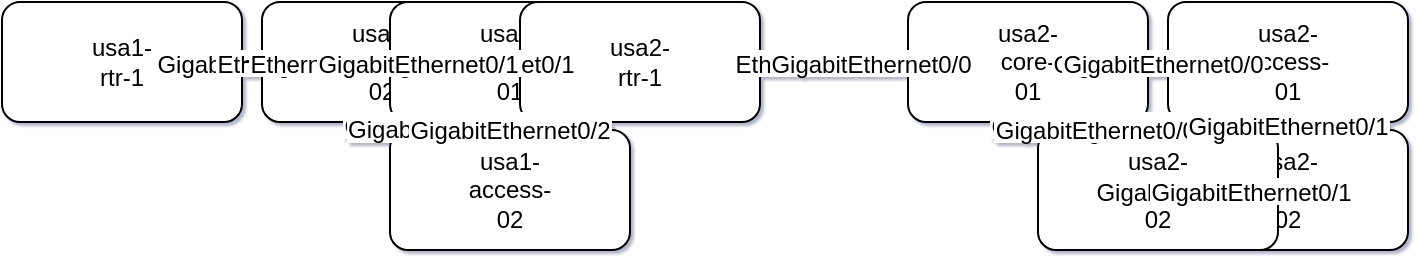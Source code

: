 <?xml version='1.0' encoding='utf-8'?>
<mxfile type="device" compressed="false">
    <diagram id="Page-1" name="Page-1">
      <mxGraphModel dx="4000" dy="4000" grid="1" gridSize="10" guides="1" tooltips="1" connect="1" arrows="1" fold="1" page="1" pageScale="1" pageWidth="827" pageHeight="1169" math="0" shadow="1">
        <root>
          <mxCell id="0" />   
          <mxCell id="1" parent="0" style="organic=1;organicSpacing=400;animate=0;neighborSpacing=400;nodeSpacing=400;parallelEdgeSpacing=100;interRankCellSpacing=150;interHierarchySpacing=100;fineTuning=1" />
        <object id="usa1-rtr-1" label="usa1-rtr-1">
      <mxCell style="rounded=1;whiteSpace=wrap;html=1;spacing=200;spacingTop=100;spacingBottom=100" vertex="1" parent="1">
          <mxGeometry x="777" y="400" width="120" height="60" as="geometry" />
      </mxCell>
    </object><object id="usa1-core-02" label="usa1-core-02">
      <mxCell style="rounded=1;whiteSpace=wrap;html=1;spacing=200;spacingTop=100;spacingBottom=100" vertex="1" parent="1">
          <mxGeometry x="907" y="400" width="120" height="60" as="geometry" />
      </mxCell>
    </object><object id="usa1-core-01" label="usa1-core-01">
      <mxCell style="rounded=1;whiteSpace=wrap;html=1;spacing=200;spacingTop=100;spacingBottom=100" vertex="1" parent="1">
          <mxGeometry x="971" y="400" width="120" height="60" as="geometry" />
      </mxCell>
    </object><object id="usa2-rtr-1" label="usa2-rtr-1">
      <mxCell style="rounded=1;whiteSpace=wrap;html=1;spacing=200;spacingTop=100;spacingBottom=100" vertex="1" parent="1">
          <mxGeometry x="1036" y="400" width="120" height="60" as="geometry" />
      </mxCell>
    </object><object id="usa1-access-02" label="usa1-access-02">
      <mxCell style="rounded=1;whiteSpace=wrap;html=1;spacing=200;spacingTop=100;spacingBottom=100" vertex="1" parent="1">
          <mxGeometry x="971" y="464" width="120" height="60" as="geometry" />
      </mxCell>
    </object><object id="usa2-core-01" label="usa2-core-01">
      <mxCell style="rounded=1;whiteSpace=wrap;html=1;spacing=200;spacingTop=100;spacingBottom=100" vertex="1" parent="1">
          <mxGeometry x="1230" y="400" width="120" height="60" as="geometry" />
      </mxCell>
    </object><object id="usa2-core-02" label="usa2-core-02">
      <mxCell style="rounded=1;whiteSpace=wrap;html=1;spacing=200;spacingTop=100;spacingBottom=100" vertex="1" parent="1">
          <mxGeometry x="1360" y="464" width="120" height="60" as="geometry" />
      </mxCell>
    </object><object id="usa2-access-02" label="usa2-access-02">
      <mxCell style="rounded=1;whiteSpace=wrap;html=1;spacing=200;spacingTop=100;spacingBottom=100" vertex="1" parent="1">
          <mxGeometry x="1295" y="464" width="120" height="60" as="geometry" />
      </mxCell>
    </object><object id="usa2-access-01" label="usa2-access-01">
      <mxCell style="rounded=1;whiteSpace=wrap;html=1;spacing=200;spacingTop=100;spacingBottom=100" vertex="1" parent="1">
          <mxGeometry x="1360" y="400" width="120" height="60" as="geometry" />
      </mxCell>
    </object><mxCell id="1e6eff4d313efe3f1a580b22188afb8f-src" value="Ethernet1/2" style="labelBackgroundColor=#ffffff;;" vertex="1" connectable="0" parent="1e6eff4d313efe3f1a580b22188afb8f">
      <mxGeometry x="-0.5" relative="1" as="geometry">
        <mxPoint as="offset" />
      </mxGeometry>
    </mxCell><mxCell id="1e6eff4d313efe3f1a580b22188afb8f-trgt" value="GigabitEthernet0/0" style="labelBackgroundColor=#ffffff;;" vertex="1" connectable="0" parent="1e6eff4d313efe3f1a580b22188afb8f">
      <mxGeometry x="0.5" relative="-1" as="geometry">
        <mxPoint as="offset" />
      </mxGeometry>
    </mxCell><object id="1e6eff4d313efe3f1a580b22188afb8f" label="" src_label="Ethernet1/2" trgt_label="GigabitEthernet0/0" source="usa1-rtr-1" target="usa1-core-02">
      <mxCell style="endArrow=none;strokeWidth=1;html=1;rounded=0;jumpStyle=none" edge="1" parent="1" source="usa1-rtr-1" target="usa1-core-02">
          <mxGeometry relative="1" as="geometry" />
      </mxCell>
    </object><mxCell id="955916b2acb12858fe7bfd3847b2b75b-src" value="Ethernet2/0" style="labelBackgroundColor=#ffffff;;" vertex="1" connectable="0" parent="955916b2acb12858fe7bfd3847b2b75b">
      <mxGeometry x="-0.5" relative="1" as="geometry">
        <mxPoint as="offset" />
      </mxGeometry>
    </mxCell><mxCell id="955916b2acb12858fe7bfd3847b2b75b-trgt" value="GigabitEthernet0/0" style="labelBackgroundColor=#ffffff;;" vertex="1" connectable="0" parent="955916b2acb12858fe7bfd3847b2b75b">
      <mxGeometry x="0.5" relative="-1" as="geometry">
        <mxPoint as="offset" />
      </mxGeometry>
    </mxCell><object id="955916b2acb12858fe7bfd3847b2b75b" label="" src_label="Ethernet2/0" trgt_label="GigabitEthernet0/0" source="usa1-rtr-1" target="usa1-core-01">
      <mxCell style="endArrow=none;strokeWidth=1;html=1;rounded=0;jumpStyle=none" edge="1" parent="1" source="usa1-rtr-1" target="usa1-core-01">
          <mxGeometry relative="1" as="geometry" />
      </mxCell>
    </object><mxCell id="34cca8c1364a9ca6bc73777175578299-src" value="Ethernet1/1" style="labelBackgroundColor=#ffffff;;" vertex="1" connectable="0" parent="34cca8c1364a9ca6bc73777175578299">
      <mxGeometry x="-0.5" relative="1" as="geometry">
        <mxPoint as="offset" />
      </mxGeometry>
    </mxCell><mxCell id="34cca8c1364a9ca6bc73777175578299-trgt" value="Ethernet1/1" style="labelBackgroundColor=#ffffff;;" vertex="1" connectable="0" parent="34cca8c1364a9ca6bc73777175578299">
      <mxGeometry x="0.5" relative="-1" as="geometry">
        <mxPoint as="offset" />
      </mxGeometry>
    </mxCell><object id="34cca8c1364a9ca6bc73777175578299" label="" src_label="Ethernet1/1" trgt_label="Ethernet1/1" source="usa1-rtr-1" target="usa2-rtr-1">
      <mxCell style="endArrow=none;strokeWidth=1;html=1;rounded=0;jumpStyle=none" edge="1" parent="1" source="usa1-rtr-1" target="usa2-rtr-1">
          <mxGeometry relative="1" as="geometry" />
      </mxCell>
    </object><mxCell id="89c3e1e1c2533ee066c22c265808adcd-src" value="Ethernet1/0" style="labelBackgroundColor=#ffffff;;" vertex="1" connectable="0" parent="89c3e1e1c2533ee066c22c265808adcd">
      <mxGeometry x="-0.5" relative="1" as="geometry">
        <mxPoint as="offset" />
      </mxGeometry>
    </mxCell><mxCell id="89c3e1e1c2533ee066c22c265808adcd-trgt" value="Ethernet1/0" style="labelBackgroundColor=#ffffff;;" vertex="1" connectable="0" parent="89c3e1e1c2533ee066c22c265808adcd">
      <mxGeometry x="0.5" relative="-1" as="geometry">
        <mxPoint as="offset" />
      </mxGeometry>
    </mxCell><object id="89c3e1e1c2533ee066c22c265808adcd" label="" src_label="Ethernet1/0" trgt_label="Ethernet1/0" source="usa1-rtr-1" target="usa2-rtr-1">
      <mxCell style="endArrow=none;strokeWidth=1;html=1;rounded=0;jumpStyle=none" edge="1" parent="1" source="usa1-rtr-1" target="usa2-rtr-1">
          <mxGeometry relative="1" as="geometry" />
      </mxCell>
    </object><mxCell id="a3058f44f80790b84903f5c8bcc3cae5-src" value="GigabitEthernet0/1" style="labelBackgroundColor=#ffffff;;" vertex="1" connectable="0" parent="a3058f44f80790b84903f5c8bcc3cae5">
      <mxGeometry x="-0.5" relative="1" as="geometry">
        <mxPoint as="offset" />
      </mxGeometry>
    </mxCell><mxCell id="a3058f44f80790b84903f5c8bcc3cae5-trgt" value="GigabitEthernet0/1" style="labelBackgroundColor=#ffffff;;" vertex="1" connectable="0" parent="a3058f44f80790b84903f5c8bcc3cae5">
      <mxGeometry x="0.5" relative="-1" as="geometry">
        <mxPoint as="offset" />
      </mxGeometry>
    </mxCell><object id="a3058f44f80790b84903f5c8bcc3cae5" label="" src_label="GigabitEthernet0/1" trgt_label="GigabitEthernet0/1" source="usa1-core-02" target="usa1-core-01">
      <mxCell style="endArrow=none;strokeWidth=1;html=1;rounded=0;jumpStyle=none" edge="1" parent="1" source="usa1-core-02" target="usa1-core-01">
          <mxGeometry relative="1" as="geometry" />
      </mxCell>
    </object><mxCell id="a376e61307fcd95261149c2f4e7298e9-src" value="GigabitEthernet0/2" style="labelBackgroundColor=#ffffff;;" vertex="1" connectable="0" parent="a376e61307fcd95261149c2f4e7298e9">
      <mxGeometry x="-0.5" relative="1" as="geometry">
        <mxPoint as="offset" />
      </mxGeometry>
    </mxCell><mxCell id="a376e61307fcd95261149c2f4e7298e9-trgt" value="GigabitEthernet0/0" style="labelBackgroundColor=#ffffff;;" vertex="1" connectable="0" parent="a376e61307fcd95261149c2f4e7298e9">
      <mxGeometry x="0.5" relative="-1" as="geometry">
        <mxPoint as="offset" />
      </mxGeometry>
    </mxCell><object id="a376e61307fcd95261149c2f4e7298e9" label="" src_label="GigabitEthernet0/2" trgt_label="GigabitEthernet0/0" source="usa1-core-02" target="usa1-access-02">
      <mxCell style="endArrow=none;strokeWidth=1;html=1;rounded=0;jumpStyle=none" edge="1" parent="1" source="usa1-core-02" target="usa1-access-02">
          <mxGeometry relative="1" as="geometry" />
      </mxCell>
    </object><mxCell id="feef260969f2fa9067b32555697f3b94-src" value="GigabitEthernet0/3" style="labelBackgroundColor=#ffffff;;" vertex="1" connectable="0" parent="feef260969f2fa9067b32555697f3b94">
      <mxGeometry x="-0.5" relative="1" as="geometry">
        <mxPoint as="offset" />
      </mxGeometry>
    </mxCell><mxCell id="feef260969f2fa9067b32555697f3b94-trgt" value="GigabitEthernet0/2" style="labelBackgroundColor=#ffffff;;" vertex="1" connectable="0" parent="feef260969f2fa9067b32555697f3b94">
      <mxGeometry x="0.5" relative="-1" as="geometry">
        <mxPoint as="offset" />
      </mxGeometry>
    </mxCell><object id="feef260969f2fa9067b32555697f3b94" label="" src_label="GigabitEthernet0/3" trgt_label="GigabitEthernet0/2" source="usa1-core-01" target="usa1-access-02">
      <mxCell style="endArrow=none;strokeWidth=1;html=1;rounded=0;jumpStyle=none" edge="1" parent="1" source="usa1-core-01" target="usa1-access-02">
          <mxGeometry relative="1" as="geometry" />
      </mxCell>
    </object><mxCell id="e556df718437d84d3f0973b054d60486-src" value="Ethernet1/2" style="labelBackgroundColor=#ffffff;;" vertex="1" connectable="0" parent="e556df718437d84d3f0973b054d60486">
      <mxGeometry x="-0.5" relative="1" as="geometry">
        <mxPoint as="offset" />
      </mxGeometry>
    </mxCell><mxCell id="e556df718437d84d3f0973b054d60486-trgt" value="GigabitEthernet0/0" style="labelBackgroundColor=#ffffff;;" vertex="1" connectable="0" parent="e556df718437d84d3f0973b054d60486">
      <mxGeometry x="0.5" relative="-1" as="geometry">
        <mxPoint as="offset" />
      </mxGeometry>
    </mxCell><object id="e556df718437d84d3f0973b054d60486" label="" src_label="Ethernet1/2" trgt_label="GigabitEthernet0/0" source="usa2-rtr-1" target="usa2-core-01">
      <mxCell style="endArrow=none;strokeWidth=1;html=1;rounded=0;jumpStyle=none" edge="1" parent="1" source="usa2-rtr-1" target="usa2-core-01">
          <mxGeometry relative="1" as="geometry" />
      </mxCell>
    </object><mxCell id="008165bbfbafd85838e5f377154b9a4d-src" value="GigabitEthernet0/1" style="labelBackgroundColor=#ffffff;;" vertex="1" connectable="0" parent="008165bbfbafd85838e5f377154b9a4d">
      <mxGeometry x="-0.5" relative="1" as="geometry">
        <mxPoint as="offset" />
      </mxGeometry>
    </mxCell><mxCell id="008165bbfbafd85838e5f377154b9a4d-trgt" value="GigabitEthernet0/0" style="labelBackgroundColor=#ffffff;;" vertex="1" connectable="0" parent="008165bbfbafd85838e5f377154b9a4d">
      <mxGeometry x="0.5" relative="-1" as="geometry">
        <mxPoint as="offset" />
      </mxGeometry>
    </mxCell><object id="008165bbfbafd85838e5f377154b9a4d" label="" src_label="GigabitEthernet0/1" trgt_label="GigabitEthernet0/0" source="usa2-core-01" target="usa2-core-02">
      <mxCell style="endArrow=none;strokeWidth=1;html=1;rounded=0;jumpStyle=none" edge="1" parent="1" source="usa2-core-01" target="usa2-core-02">
          <mxGeometry relative="1" as="geometry" />
      </mxCell>
    </object><mxCell id="f8374eb2e926680f8aa4aa1f58d4e3dd-src" value="GigabitEthernet0/3" style="labelBackgroundColor=#ffffff;;" vertex="1" connectable="0" parent="f8374eb2e926680f8aa4aa1f58d4e3dd">
      <mxGeometry x="-0.5" relative="1" as="geometry">
        <mxPoint as="offset" />
      </mxGeometry>
    </mxCell><mxCell id="f8374eb2e926680f8aa4aa1f58d4e3dd-trgt" value="GigabitEthernet0/0" style="labelBackgroundColor=#ffffff;;" vertex="1" connectable="0" parent="f8374eb2e926680f8aa4aa1f58d4e3dd">
      <mxGeometry x="0.5" relative="-1" as="geometry">
        <mxPoint as="offset" />
      </mxGeometry>
    </mxCell><object id="f8374eb2e926680f8aa4aa1f58d4e3dd" label="" src_label="GigabitEthernet0/3" trgt_label="GigabitEthernet0/0" source="usa2-core-01" target="usa2-access-02">
      <mxCell style="endArrow=none;strokeWidth=1;html=1;rounded=0;jumpStyle=none" edge="1" parent="1" source="usa2-core-01" target="usa2-access-02">
          <mxGeometry relative="1" as="geometry" />
      </mxCell>
    </object><mxCell id="480fdc0da685e898352a2eb8c0d83666-src" value="GigabitEthernet0/2" style="labelBackgroundColor=#ffffff;;" vertex="1" connectable="0" parent="480fdc0da685e898352a2eb8c0d83666">
      <mxGeometry x="-0.5" relative="1" as="geometry">
        <mxPoint as="offset" />
      </mxGeometry>
    </mxCell><mxCell id="480fdc0da685e898352a2eb8c0d83666-trgt" value="GigabitEthernet0/0" style="labelBackgroundColor=#ffffff;;" vertex="1" connectable="0" parent="480fdc0da685e898352a2eb8c0d83666">
      <mxGeometry x="0.5" relative="-1" as="geometry">
        <mxPoint as="offset" />
      </mxGeometry>
    </mxCell><object id="480fdc0da685e898352a2eb8c0d83666" label="" src_label="GigabitEthernet0/2" trgt_label="GigabitEthernet0/0" source="usa2-core-01" target="usa2-access-01">
      <mxCell style="endArrow=none;strokeWidth=1;html=1;rounded=0;jumpStyle=none" edge="1" parent="1" source="usa2-core-01" target="usa2-access-01">
          <mxGeometry relative="1" as="geometry" />
      </mxCell>
    </object><mxCell id="02a0a161dc8bbc81648e8c02a2c61367-src" value="GigabitEthernet0/2" style="labelBackgroundColor=#ffffff;;" vertex="1" connectable="0" parent="02a0a161dc8bbc81648e8c02a2c61367">
      <mxGeometry x="-0.5" relative="1" as="geometry">
        <mxPoint as="offset" />
      </mxGeometry>
    </mxCell><mxCell id="02a0a161dc8bbc81648e8c02a2c61367-trgt" value="GigabitEthernet0/1" style="labelBackgroundColor=#ffffff;;" vertex="1" connectable="0" parent="02a0a161dc8bbc81648e8c02a2c61367">
      <mxGeometry x="0.5" relative="-1" as="geometry">
        <mxPoint as="offset" />
      </mxGeometry>
    </mxCell><object id="02a0a161dc8bbc81648e8c02a2c61367" label="" src_label="GigabitEthernet0/2" trgt_label="GigabitEthernet0/1" source="usa2-core-02" target="usa2-access-02">
      <mxCell style="endArrow=none;strokeWidth=1;html=1;rounded=0;jumpStyle=none" edge="1" parent="1" source="usa2-core-02" target="usa2-access-02">
          <mxGeometry relative="1" as="geometry" />
      </mxCell>
    </object><mxCell id="2b77475949cbc386802dfbdfe967bd42-src" value="GigabitEthernet0/1" style="labelBackgroundColor=#ffffff;;" vertex="1" connectable="0" parent="2b77475949cbc386802dfbdfe967bd42">
      <mxGeometry x="-0.5" relative="1" as="geometry">
        <mxPoint as="offset" />
      </mxGeometry>
    </mxCell><mxCell id="2b77475949cbc386802dfbdfe967bd42-trgt" value="GigabitEthernet0/1" style="labelBackgroundColor=#ffffff;;" vertex="1" connectable="0" parent="2b77475949cbc386802dfbdfe967bd42">
      <mxGeometry x="0.5" relative="-1" as="geometry">
        <mxPoint as="offset" />
      </mxGeometry>
    </mxCell><object id="2b77475949cbc386802dfbdfe967bd42" label="" src_label="GigabitEthernet0/1" trgt_label="GigabitEthernet0/1" source="usa2-core-02" target="usa2-access-01">
      <mxCell style="endArrow=none;strokeWidth=1;html=1;rounded=0;jumpStyle=none" edge="1" parent="1" source="usa2-core-02" target="usa2-access-01">
          <mxGeometry relative="1" as="geometry" />
      </mxCell>
    </object></root>
      </mxGraphModel>
    </diagram></mxfile>